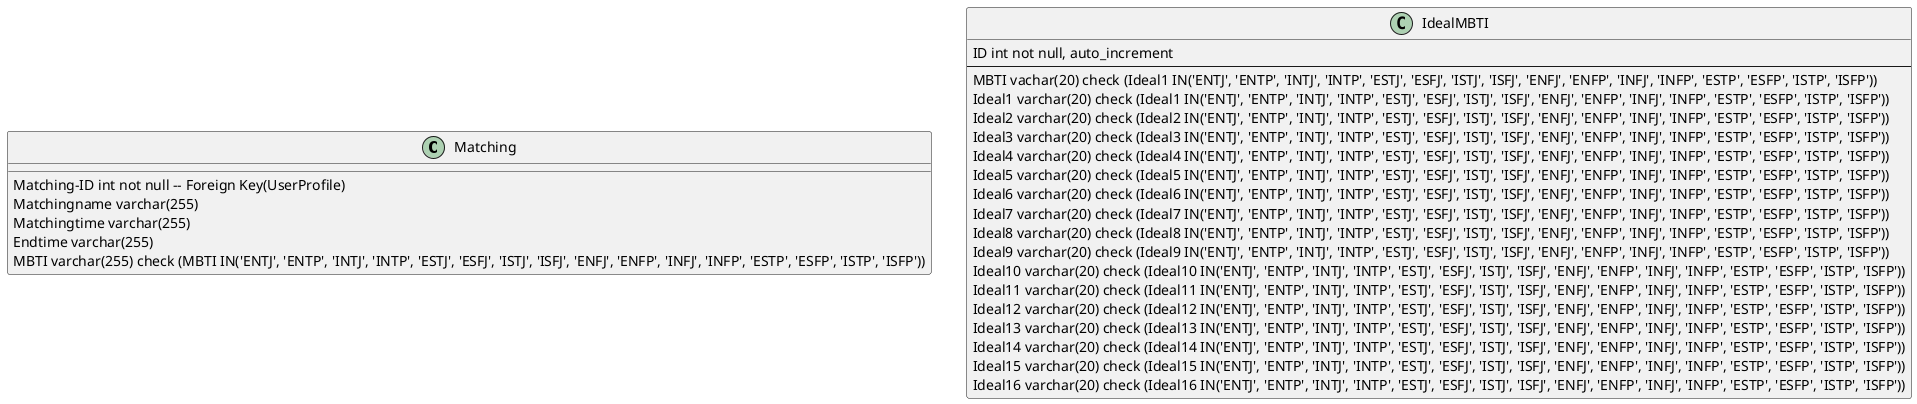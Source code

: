 @startuml database
class Matching {
    Matching-ID int not null -- Foreign Key(UserProfile)
    Matchingname varchar(255)
    Matchingtime varchar(255)
    Endtime varchar(255)
    MBTI varchar(255) check (MBTI IN('ENTJ', 'ENTP', 'INTJ', 'INTP', 'ESTJ', 'ESFJ', 'ISTJ', 'ISFJ', 'ENFJ', 'ENFP', 'INFJ', 'INFP', 'ESTP', 'ESFP', 'ISTP', 'ISFP'))
    
    
}

class IdealMBTI {
    ID int not null, auto_increment
    --
    MBTI vachar(20) check (Ideal1 IN('ENTJ', 'ENTP', 'INTJ', 'INTP', 'ESTJ', 'ESFJ', 'ISTJ', 'ISFJ', 'ENFJ', 'ENFP', 'INFJ', 'INFP', 'ESTP', 'ESFP', 'ISTP', 'ISFP'))
    Ideal1 varchar(20) check (Ideal1 IN('ENTJ', 'ENTP', 'INTJ', 'INTP', 'ESTJ', 'ESFJ', 'ISTJ', 'ISFJ', 'ENFJ', 'ENFP', 'INFJ', 'INFP', 'ESTP', 'ESFP', 'ISTP', 'ISFP'))
    Ideal2 varchar(20) check (Ideal2 IN('ENTJ', 'ENTP', 'INTJ', 'INTP', 'ESTJ', 'ESFJ', 'ISTJ', 'ISFJ', 'ENFJ', 'ENFP', 'INFJ', 'INFP', 'ESTP', 'ESFP', 'ISTP', 'ISFP'))
    Ideal3 varchar(20) check (Ideal3 IN('ENTJ', 'ENTP', 'INTJ', 'INTP', 'ESTJ', 'ESFJ', 'ISTJ', 'ISFJ', 'ENFJ', 'ENFP', 'INFJ', 'INFP', 'ESTP', 'ESFP', 'ISTP', 'ISFP'))
    Ideal4 varchar(20) check (Ideal4 IN('ENTJ', 'ENTP', 'INTJ', 'INTP', 'ESTJ', 'ESFJ', 'ISTJ', 'ISFJ', 'ENFJ', 'ENFP', 'INFJ', 'INFP', 'ESTP', 'ESFP', 'ISTP', 'ISFP'))
    Ideal5 varchar(20) check (Ideal5 IN('ENTJ', 'ENTP', 'INTJ', 'INTP', 'ESTJ', 'ESFJ', 'ISTJ', 'ISFJ', 'ENFJ', 'ENFP', 'INFJ', 'INFP', 'ESTP', 'ESFP', 'ISTP', 'ISFP'))
    Ideal6 varchar(20) check (Ideal6 IN('ENTJ', 'ENTP', 'INTJ', 'INTP', 'ESTJ', 'ESFJ', 'ISTJ', 'ISFJ', 'ENFJ', 'ENFP', 'INFJ', 'INFP', 'ESTP', 'ESFP', 'ISTP', 'ISFP'))
    Ideal7 varchar(20) check (Ideal7 IN('ENTJ', 'ENTP', 'INTJ', 'INTP', 'ESTJ', 'ESFJ', 'ISTJ', 'ISFJ', 'ENFJ', 'ENFP', 'INFJ', 'INFP', 'ESTP', 'ESFP', 'ISTP', 'ISFP'))
    Ideal8 varchar(20) check (Ideal8 IN('ENTJ', 'ENTP', 'INTJ', 'INTP', 'ESTJ', 'ESFJ', 'ISTJ', 'ISFJ', 'ENFJ', 'ENFP', 'INFJ', 'INFP', 'ESTP', 'ESFP', 'ISTP', 'ISFP'))
    Ideal9 varchar(20) check (Ideal9 IN('ENTJ', 'ENTP', 'INTJ', 'INTP', 'ESTJ', 'ESFJ', 'ISTJ', 'ISFJ', 'ENFJ', 'ENFP', 'INFJ', 'INFP', 'ESTP', 'ESFP', 'ISTP', 'ISFP'))
    Ideal10 varchar(20) check (Ideal10 IN('ENTJ', 'ENTP', 'INTJ', 'INTP', 'ESTJ', 'ESFJ', 'ISTJ', 'ISFJ', 'ENFJ', 'ENFP', 'INFJ', 'INFP', 'ESTP', 'ESFP', 'ISTP', 'ISFP'))
    Ideal11 varchar(20) check (Ideal11 IN('ENTJ', 'ENTP', 'INTJ', 'INTP', 'ESTJ', 'ESFJ', 'ISTJ', 'ISFJ', 'ENFJ', 'ENFP', 'INFJ', 'INFP', 'ESTP', 'ESFP', 'ISTP', 'ISFP'))
    Ideal12 varchar(20) check (Ideal12 IN('ENTJ', 'ENTP', 'INTJ', 'INTP', 'ESTJ', 'ESFJ', 'ISTJ', 'ISFJ', 'ENFJ', 'ENFP', 'INFJ', 'INFP', 'ESTP', 'ESFP', 'ISTP', 'ISFP'))
    Ideal13 varchar(20) check (Ideal13 IN('ENTJ', 'ENTP', 'INTJ', 'INTP', 'ESTJ', 'ESFJ', 'ISTJ', 'ISFJ', 'ENFJ', 'ENFP', 'INFJ', 'INFP', 'ESTP', 'ESFP', 'ISTP', 'ISFP'))
    Ideal14 varchar(20) check (Ideal14 IN('ENTJ', 'ENTP', 'INTJ', 'INTP', 'ESTJ', 'ESFJ', 'ISTJ', 'ISFJ', 'ENFJ', 'ENFP', 'INFJ', 'INFP', 'ESTP', 'ESFP', 'ISTP', 'ISFP'))
    Ideal15 varchar(20) check (Ideal15 IN('ENTJ', 'ENTP', 'INTJ', 'INTP', 'ESTJ', 'ESFJ', 'ISTJ', 'ISFJ', 'ENFJ', 'ENFP', 'INFJ', 'INFP', 'ESTP', 'ESFP', 'ISTP', 'ISFP'))
    Ideal16 varchar(20) check (Ideal16 IN('ENTJ', 'ENTP', 'INTJ', 'INTP', 'ESTJ', 'ESFJ', 'ISTJ', 'ISFJ', 'ENFJ', 'ENFP', 'INFJ', 'INFP', 'ESTP', 'ESFP', 'ISTP', 'ISFP'))
}

@enduml

